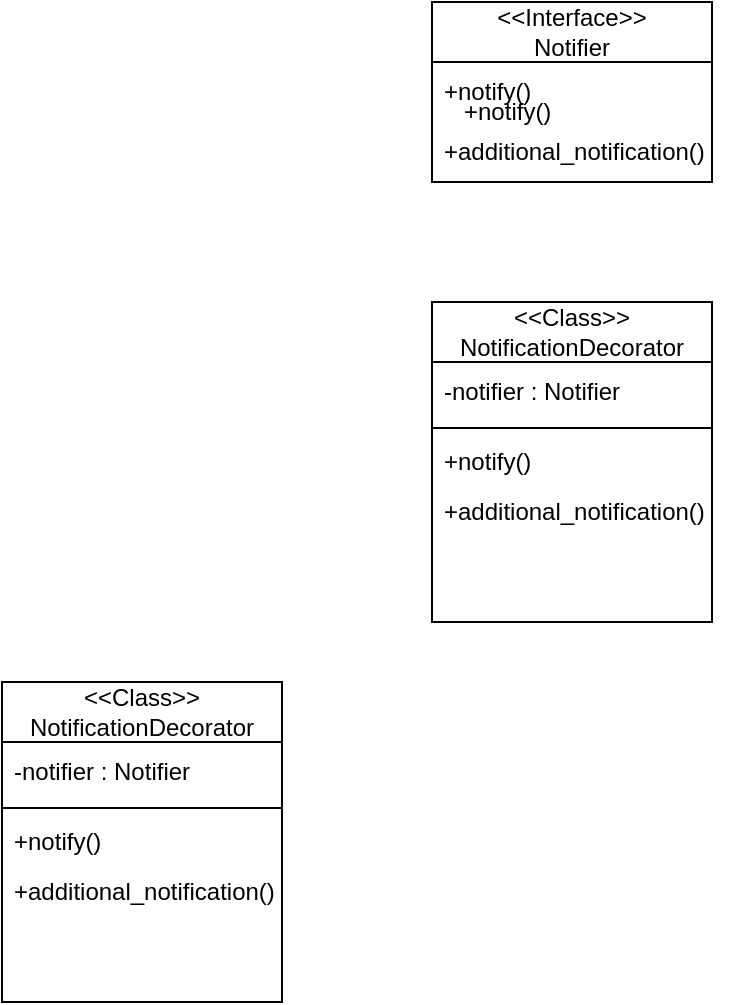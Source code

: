 <mxfile version="24.8.3">
  <diagram name="Page-1" id="J9g2O14Uw9vX5HxH-n-V">
    <mxGraphModel dx="1213" dy="663" grid="1" gridSize="10" guides="1" tooltips="1" connect="1" arrows="1" fold="1" page="1" pageScale="1" pageWidth="850" pageHeight="1100" math="0" shadow="0">
      <root>
        <mxCell id="0" />
        <mxCell id="1" parent="0" />
        <mxCell id="QHcA-1QilDFWebVEuCo4-1" value="&amp;lt;&amp;lt;Interface&amp;gt;&amp;gt;&lt;br&gt;Notifier" style="swimlane;fontStyle=0;childLayout=stackLayout;horizontal=1;startSize=30;horizontalStack=0;resizeParent=1;resizeParentMax=0;resizeLast=0;collapsible=1;marginBottom=0;whiteSpace=wrap;html=1;" vertex="1" parent="1">
          <mxGeometry x="355" y="110" width="140" height="90" as="geometry" />
        </mxCell>
        <mxCell id="QHcA-1QilDFWebVEuCo4-2" value="+notify()" style="text;strokeColor=none;fillColor=none;align=left;verticalAlign=middle;spacingLeft=4;spacingRight=4;overflow=hidden;points=[[0,0.5],[1,0.5]];portConstraint=eastwest;rotatable=0;whiteSpace=wrap;html=1;" vertex="1" parent="QHcA-1QilDFWebVEuCo4-1">
          <mxGeometry y="30" width="140" height="30" as="geometry" />
        </mxCell>
        <mxCell id="QHcA-1QilDFWebVEuCo4-3" value="+additional_notification()" style="text;strokeColor=none;fillColor=none;align=left;verticalAlign=middle;spacingLeft=4;spacingRight=4;overflow=hidden;points=[[0,0.5],[1,0.5]];portConstraint=eastwest;rotatable=0;whiteSpace=wrap;html=1;" vertex="1" parent="QHcA-1QilDFWebVEuCo4-1">
          <mxGeometry y="60" width="140" height="30" as="geometry" />
        </mxCell>
        <mxCell id="QHcA-1QilDFWebVEuCo4-9" value="+notify()" style="text;strokeColor=none;fillColor=none;align=left;verticalAlign=middle;spacingLeft=4;spacingRight=4;overflow=hidden;points=[[0,0.5],[1,0.5]];portConstraint=eastwest;rotatable=0;whiteSpace=wrap;html=1;" vertex="1" parent="1">
          <mxGeometry x="365" y="150" width="140" height="30" as="geometry" />
        </mxCell>
        <mxCell id="QHcA-1QilDFWebVEuCo4-24" value="" style="group" vertex="1" connectable="0" parent="1">
          <mxGeometry x="355" y="260" width="140" height="160" as="geometry" />
        </mxCell>
        <mxCell id="QHcA-1QilDFWebVEuCo4-5" value="&amp;lt;&amp;lt;Class&amp;gt;&amp;gt;&lt;br&gt;NotificationDecorator" style="swimlane;fontStyle=0;childLayout=stackLayout;horizontal=1;startSize=30;horizontalStack=0;resizeParent=1;resizeParentMax=0;resizeLast=0;collapsible=1;marginBottom=0;whiteSpace=wrap;html=1;movable=0;resizable=0;rotatable=0;deletable=0;editable=0;locked=1;connectable=0;" vertex="1" parent="QHcA-1QilDFWebVEuCo4-24">
          <mxGeometry width="140" height="160" as="geometry" />
        </mxCell>
        <mxCell id="QHcA-1QilDFWebVEuCo4-7" value="-notifier : Notifier" style="text;strokeColor=none;fillColor=none;align=left;verticalAlign=middle;spacingLeft=4;spacingRight=4;overflow=hidden;points=[[0,0.5],[1,0.5]];portConstraint=eastwest;rotatable=0;whiteSpace=wrap;html=1;movable=0;resizable=0;deletable=0;editable=0;locked=1;connectable=0;" vertex="1" parent="QHcA-1QilDFWebVEuCo4-5">
          <mxGeometry y="30" width="140" height="30" as="geometry" />
        </mxCell>
        <mxCell id="QHcA-1QilDFWebVEuCo4-8" value="" style="endArrow=none;html=1;rounded=0;exitX=0;exitY=0.5;exitDx=0;exitDy=0;entryX=1;entryY=0.5;entryDx=0;entryDy=0;" edge="1" parent="QHcA-1QilDFWebVEuCo4-24">
          <mxGeometry width="50" height="50" relative="1" as="geometry">
            <mxPoint y="63" as="sourcePoint" />
            <mxPoint x="140" y="63" as="targetPoint" />
          </mxGeometry>
        </mxCell>
        <mxCell id="QHcA-1QilDFWebVEuCo4-10" value="+notify()" style="text;strokeColor=none;fillColor=none;align=left;verticalAlign=middle;spacingLeft=4;spacingRight=4;overflow=hidden;points=[[0,0.5],[1,0.5]];portConstraint=eastwest;rotatable=0;whiteSpace=wrap;html=1;" vertex="1" parent="QHcA-1QilDFWebVEuCo4-24">
          <mxGeometry y="65" width="140" height="30" as="geometry" />
        </mxCell>
        <mxCell id="QHcA-1QilDFWebVEuCo4-11" value="+additional_notification()" style="text;strokeColor=none;fillColor=none;align=left;verticalAlign=middle;spacingLeft=4;spacingRight=4;overflow=hidden;points=[[0,0.5],[1,0.5]];portConstraint=eastwest;rotatable=0;whiteSpace=wrap;html=1;" vertex="1" parent="QHcA-1QilDFWebVEuCo4-24">
          <mxGeometry y="90" width="140" height="30" as="geometry" />
        </mxCell>
        <mxCell id="QHcA-1QilDFWebVEuCo4-25" value="" style="group" vertex="1" connectable="0" parent="1">
          <mxGeometry x="140" y="450" width="140" height="160" as="geometry" />
        </mxCell>
        <mxCell id="QHcA-1QilDFWebVEuCo4-26" value="&amp;lt;&amp;lt;Class&amp;gt;&amp;gt;&lt;br&gt;NotificationDecorator" style="swimlane;fontStyle=0;childLayout=stackLayout;horizontal=1;startSize=30;horizontalStack=0;resizeParent=1;resizeParentMax=0;resizeLast=0;collapsible=1;marginBottom=0;whiteSpace=wrap;html=1;movable=0;resizable=0;rotatable=0;deletable=0;editable=0;locked=1;connectable=0;" vertex="1" parent="QHcA-1QilDFWebVEuCo4-25">
          <mxGeometry width="140" height="160" as="geometry" />
        </mxCell>
        <mxCell id="QHcA-1QilDFWebVEuCo4-27" value="-notifier : Notifier" style="text;strokeColor=none;fillColor=none;align=left;verticalAlign=middle;spacingLeft=4;spacingRight=4;overflow=hidden;points=[[0,0.5],[1,0.5]];portConstraint=eastwest;rotatable=0;whiteSpace=wrap;html=1;movable=0;resizable=0;deletable=0;editable=0;locked=1;connectable=0;" vertex="1" parent="QHcA-1QilDFWebVEuCo4-26">
          <mxGeometry y="30" width="140" height="30" as="geometry" />
        </mxCell>
        <mxCell id="QHcA-1QilDFWebVEuCo4-28" value="" style="endArrow=none;html=1;rounded=0;exitX=0;exitY=0.5;exitDx=0;exitDy=0;entryX=1;entryY=0.5;entryDx=0;entryDy=0;" edge="1" parent="QHcA-1QilDFWebVEuCo4-25">
          <mxGeometry width="50" height="50" relative="1" as="geometry">
            <mxPoint y="63" as="sourcePoint" />
            <mxPoint x="140" y="63" as="targetPoint" />
          </mxGeometry>
        </mxCell>
        <mxCell id="QHcA-1QilDFWebVEuCo4-29" value="+notify()" style="text;strokeColor=none;fillColor=none;align=left;verticalAlign=middle;spacingLeft=4;spacingRight=4;overflow=hidden;points=[[0,0.5],[1,0.5]];portConstraint=eastwest;rotatable=0;whiteSpace=wrap;html=1;" vertex="1" parent="QHcA-1QilDFWebVEuCo4-25">
          <mxGeometry y="65" width="140" height="30" as="geometry" />
        </mxCell>
        <mxCell id="QHcA-1QilDFWebVEuCo4-30" value="+additional_notification()" style="text;strokeColor=none;fillColor=none;align=left;verticalAlign=middle;spacingLeft=4;spacingRight=4;overflow=hidden;points=[[0,0.5],[1,0.5]];portConstraint=eastwest;rotatable=0;whiteSpace=wrap;html=1;" vertex="1" parent="QHcA-1QilDFWebVEuCo4-25">
          <mxGeometry y="90" width="140" height="30" as="geometry" />
        </mxCell>
      </root>
    </mxGraphModel>
  </diagram>
</mxfile>
